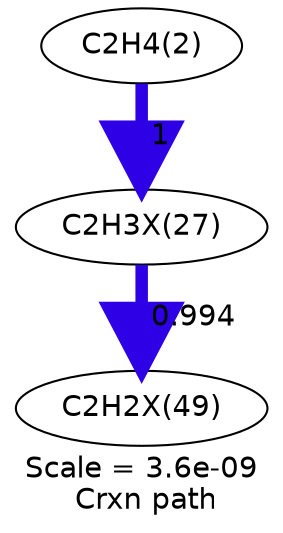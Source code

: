 digraph reaction_paths {
center=1;
s5 -> s20[fontname="Helvetica", style="setlinewidth(6)", arrowsize=3, color="0.7, 1.5, 0.9"
, label=" 1"];
s20 -> s28[fontname="Helvetica", style="setlinewidth(6)", arrowsize=3, color="0.7, 1.49, 0.9"
, label=" 0.994"];
s5 [ fontname="Helvetica", label="C2H4(2)"];
s20 [ fontname="Helvetica", label="C2H3X(27)"];
s28 [ fontname="Helvetica", label="C2H2X(49)"];
 label = "Scale = 3.6e-09\l Crxn path";
 fontname = "Helvetica";
}
